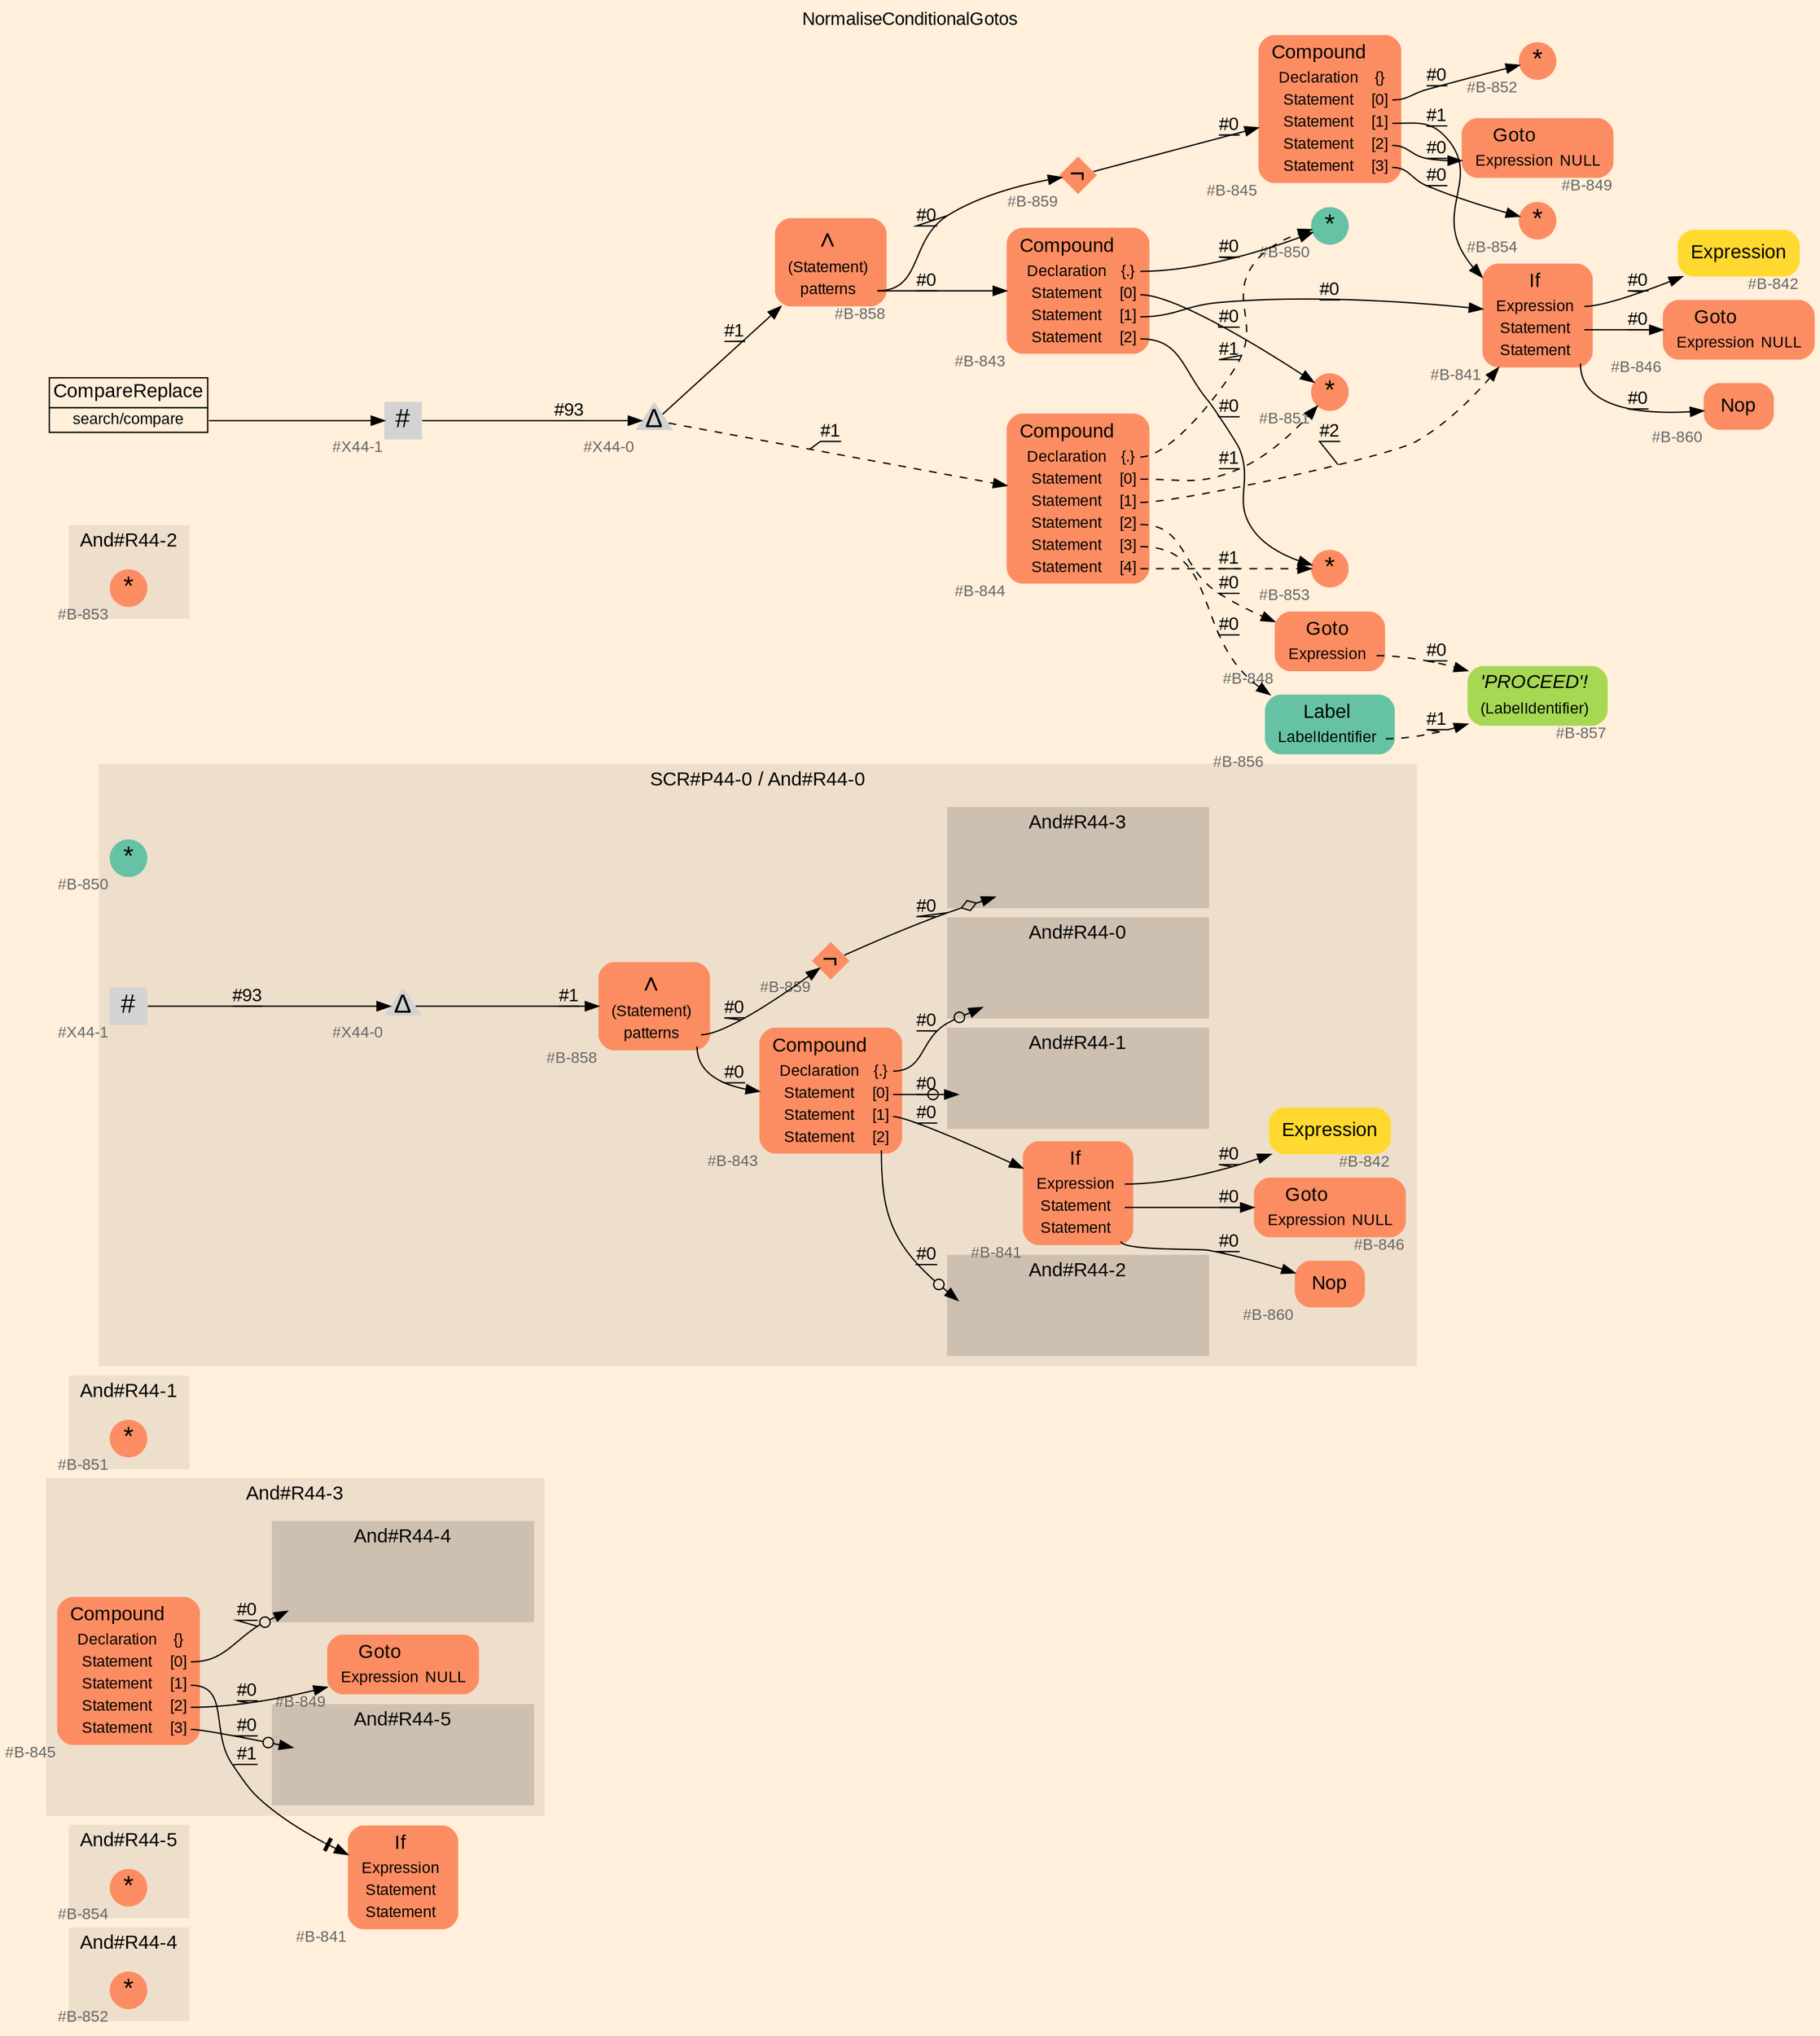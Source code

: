 digraph "NormaliseConditionalGotos" {
label = "NormaliseConditionalGotos"
labelloc = t
graph [
    rankdir = "LR"
    ranksep = 0.3
    bgcolor = antiquewhite1
    color = black
    fontcolor = black
    fontname = "Arial"
];
node [
    fontname = "Arial"
];
edge [
    fontname = "Arial"
];

// -------------------- figure And#R44-4 --------------------
// -------- region And#R44-4 ----------
subgraph "clusterAnd#R44-4" {
    label = "And#R44-4"
    style = "filled"
    color = antiquewhite2
    fontsize = "15"
    // -------- block And#R44-4/#B-852 ----------
    "And#R44-4/#B-852" [
        fillcolor = "/set28/2"
        xlabel = "#B-852"
        fontsize = "12"
        fontcolor = grey40
        shape = "circle"
        label = <<FONT COLOR="black" POINT-SIZE="20">*</FONT>>
        style = "filled"
        penwidth = 0.0
        fixedsize = true
        width = 0.4
        height = 0.4
    ];
    
}


// -------------------- figure And#R44-5 --------------------
// -------- region And#R44-5 ----------
subgraph "clusterAnd#R44-5" {
    label = "And#R44-5"
    style = "filled"
    color = antiquewhite2
    fontsize = "15"
    // -------- block And#R44-5/#B-854 ----------
    "And#R44-5/#B-854" [
        fillcolor = "/set28/2"
        xlabel = "#B-854"
        fontsize = "12"
        fontcolor = grey40
        shape = "circle"
        label = <<FONT COLOR="black" POINT-SIZE="20">*</FONT>>
        style = "filled"
        penwidth = 0.0
        fixedsize = true
        width = 0.4
        height = 0.4
    ];
    
}


// -------------------- figure And#R44-3 --------------------
// -------- region And#R44-3 ----------
subgraph "clusterAnd#R44-3" {
    label = "And#R44-3"
    style = "filled"
    color = antiquewhite2
    fontsize = "15"
    // -------- block And#R44-3/#B-845 ----------
    "And#R44-3/#B-845" [
        fillcolor = "/set28/2"
        xlabel = "#B-845"
        fontsize = "12"
        fontcolor = grey40
        shape = "plaintext"
        label = <<TABLE BORDER="0" CELLBORDER="0" CELLSPACING="0">
         <TR><TD><FONT COLOR="black" POINT-SIZE="15">Compound</FONT></TD></TR>
         <TR><TD><FONT COLOR="black" POINT-SIZE="12">Declaration</FONT></TD><TD PORT="port0"><FONT COLOR="black" POINT-SIZE="12">{}</FONT></TD></TR>
         <TR><TD><FONT COLOR="black" POINT-SIZE="12">Statement</FONT></TD><TD PORT="port1"><FONT COLOR="black" POINT-SIZE="12">[0]</FONT></TD></TR>
         <TR><TD><FONT COLOR="black" POINT-SIZE="12">Statement</FONT></TD><TD PORT="port2"><FONT COLOR="black" POINT-SIZE="12">[1]</FONT></TD></TR>
         <TR><TD><FONT COLOR="black" POINT-SIZE="12">Statement</FONT></TD><TD PORT="port3"><FONT COLOR="black" POINT-SIZE="12">[2]</FONT></TD></TR>
         <TR><TD><FONT COLOR="black" POINT-SIZE="12">Statement</FONT></TD><TD PORT="port4"><FONT COLOR="black" POINT-SIZE="12">[3]</FONT></TD></TR>
        </TABLE>>
        style = "rounded,filled"
    ];
    
    // -------- block And#R44-3/#B-849 ----------
    "And#R44-3/#B-849" [
        fillcolor = "/set28/2"
        xlabel = "#B-849"
        fontsize = "12"
        fontcolor = grey40
        shape = "plaintext"
        label = <<TABLE BORDER="0" CELLBORDER="0" CELLSPACING="0">
         <TR><TD><FONT COLOR="black" POINT-SIZE="15">Goto</FONT></TD></TR>
         <TR><TD><FONT COLOR="black" POINT-SIZE="12">Expression</FONT></TD><TD PORT="port0"><FONT COLOR="black" POINT-SIZE="12">NULL</FONT></TD></TR>
        </TABLE>>
        style = "rounded,filled"
    ];
    
    // -------- region And#R44-3/And#R44-4 ----------
    subgraph "clusterAnd#R44-3/And#R44-4" {
        label = "And#R44-4"
        style = "filled"
        color = antiquewhite3
        fontsize = "15"
        // -------- block And#R44-3/And#R44-4/#B-852 ----------
        "And#R44-3/And#R44-4/#B-852" [
            fillcolor = "/set28/2"
            xlabel = "#B-852"
            fontsize = "12"
            fontcolor = grey40
            shape = "none"
            style = "invisible"
        ];
        
    }
    
    // -------- region And#R44-3/And#R44-5 ----------
    subgraph "clusterAnd#R44-3/And#R44-5" {
        label = "And#R44-5"
        style = "filled"
        color = antiquewhite3
        fontsize = "15"
        // -------- block And#R44-3/And#R44-5/#B-854 ----------
        "And#R44-3/And#R44-5/#B-854" [
            fillcolor = "/set28/2"
            xlabel = "#B-854"
            fontsize = "12"
            fontcolor = grey40
            shape = "none"
            style = "invisible"
        ];
        
    }
    
}

// -------- block And#R44-3/#B-841 ----------
"And#R44-3/#B-841" [
    fillcolor = "/set28/2"
    xlabel = "#B-841"
    fontsize = "12"
    fontcolor = grey40
    shape = "plaintext"
    label = <<TABLE BORDER="0" CELLBORDER="0" CELLSPACING="0">
     <TR><TD><FONT COLOR="black" POINT-SIZE="15">If</FONT></TD></TR>
     <TR><TD><FONT COLOR="black" POINT-SIZE="12">Expression</FONT></TD><TD PORT="port0"></TD></TR>
     <TR><TD><FONT COLOR="black" POINT-SIZE="12">Statement</FONT></TD><TD PORT="port1"></TD></TR>
     <TR><TD><FONT COLOR="black" POINT-SIZE="12">Statement</FONT></TD><TD PORT="port2"></TD></TR>
    </TABLE>>
    style = "rounded,filled"
];

"And#R44-3/#B-845":port1 -> "And#R44-3/And#R44-4/#B-852" [
    arrowhead="normalnoneodot"
    label = "#0"
    decorate = true
    color = black
    fontcolor = black
];

"And#R44-3/#B-845":port2 -> "And#R44-3/#B-841" [
    arrowhead="normalnonetee"
    label = "#1"
    decorate = true
    color = black
    fontcolor = black
];

"And#R44-3/#B-845":port3 -> "And#R44-3/#B-849" [
    label = "#0"
    decorate = true
    color = black
    fontcolor = black
];

"And#R44-3/#B-845":port4 -> "And#R44-3/And#R44-5/#B-854" [
    arrowhead="normalnoneodot"
    label = "#0"
    decorate = true
    color = black
    fontcolor = black
];


// -------------------- figure And#R44-1 --------------------
// -------- region And#R44-1 ----------
subgraph "clusterAnd#R44-1" {
    label = "And#R44-1"
    style = "filled"
    color = antiquewhite2
    fontsize = "15"
    // -------- block And#R44-1/#B-851 ----------
    "And#R44-1/#B-851" [
        fillcolor = "/set28/2"
        xlabel = "#B-851"
        fontsize = "12"
        fontcolor = grey40
        shape = "circle"
        label = <<FONT COLOR="black" POINT-SIZE="20">*</FONT>>
        style = "filled"
        penwidth = 0.0
        fixedsize = true
        width = 0.4
        height = 0.4
    ];
    
}


// -------------------- figure And#R44-0 --------------------
// -------- region And#R44-0 ----------
subgraph "clusterAnd#R44-0" {
    label = "And#R44-0"
    style = "filled"
    color = antiquewhite2
    fontsize = "15"
    // -------- block And#R44-0/#B-850 ----------
    "And#R44-0/#B-850" [
        fillcolor = "/set28/1"
        xlabel = "#B-850"
        fontsize = "12"
        fontcolor = grey40
        shape = "circle"
        label = <<FONT COLOR="black" POINT-SIZE="20">*</FONT>>
        style = "filled"
        penwidth = 0.0
        fixedsize = true
        width = 0.4
        height = 0.4
    ];
    
}


// -------------------- figure And#R44-2 --------------------
// -------- region And#R44-2 ----------
subgraph "clusterAnd#R44-2" {
    label = "And#R44-2"
    style = "filled"
    color = antiquewhite2
    fontsize = "15"
    // -------- block And#R44-2/#B-853 ----------
    "And#R44-2/#B-853" [
        fillcolor = "/set28/2"
        xlabel = "#B-853"
        fontsize = "12"
        fontcolor = grey40
        shape = "circle"
        label = <<FONT COLOR="black" POINT-SIZE="20">*</FONT>>
        style = "filled"
        penwidth = 0.0
        fixedsize = true
        width = 0.4
        height = 0.4
    ];
    
}


// -------------------- figure And#R44-0 --------------------
// -------- region And#R44-0 ----------
subgraph "clusterAnd#R44-0" {
    label = "SCR#P44-0 / And#R44-0"
    style = "filled"
    color = antiquewhite2
    fontsize = "15"
    // -------- block And#R44-0/#X44-0 ----------
    "And#R44-0/#X44-0" [
        xlabel = "#X44-0"
        fontsize = "12"
        fontcolor = grey40
        shape = "triangle"
        label = <<FONT COLOR="black" POINT-SIZE="20">Δ</FONT>>
        style = "filled"
        penwidth = 0.0
        fixedsize = true
        width = 0.4
        height = 0.4
    ];
    
    // -------- block And#R44-0/#B-860 ----------
    "And#R44-0/#B-860" [
        fillcolor = "/set28/2"
        xlabel = "#B-860"
        fontsize = "12"
        fontcolor = grey40
        shape = "plaintext"
        label = <<TABLE BORDER="0" CELLBORDER="0" CELLSPACING="0">
         <TR><TD><FONT COLOR="black" POINT-SIZE="15">Nop</FONT></TD></TR>
        </TABLE>>
        style = "rounded,filled"
    ];
    
    // -------- block And#R44-0/#B-843 ----------
    "And#R44-0/#B-843" [
        fillcolor = "/set28/2"
        xlabel = "#B-843"
        fontsize = "12"
        fontcolor = grey40
        shape = "plaintext"
        label = <<TABLE BORDER="0" CELLBORDER="0" CELLSPACING="0">
         <TR><TD><FONT COLOR="black" POINT-SIZE="15">Compound</FONT></TD></TR>
         <TR><TD><FONT COLOR="black" POINT-SIZE="12">Declaration</FONT></TD><TD PORT="port0"><FONT COLOR="black" POINT-SIZE="12">{.}</FONT></TD></TR>
         <TR><TD><FONT COLOR="black" POINT-SIZE="12">Statement</FONT></TD><TD PORT="port1"><FONT COLOR="black" POINT-SIZE="12">[0]</FONT></TD></TR>
         <TR><TD><FONT COLOR="black" POINT-SIZE="12">Statement</FONT></TD><TD PORT="port2"><FONT COLOR="black" POINT-SIZE="12">[1]</FONT></TD></TR>
         <TR><TD><FONT COLOR="black" POINT-SIZE="12">Statement</FONT></TD><TD PORT="port3"><FONT COLOR="black" POINT-SIZE="12">[2]</FONT></TD></TR>
        </TABLE>>
        style = "rounded,filled"
    ];
    
    // -------- block And#R44-0/#B-841 ----------
    "And#R44-0/#B-841" [
        fillcolor = "/set28/2"
        xlabel = "#B-841"
        fontsize = "12"
        fontcolor = grey40
        shape = "plaintext"
        label = <<TABLE BORDER="0" CELLBORDER="0" CELLSPACING="0">
         <TR><TD><FONT COLOR="black" POINT-SIZE="15">If</FONT></TD></TR>
         <TR><TD><FONT COLOR="black" POINT-SIZE="12">Expression</FONT></TD><TD PORT="port0"></TD></TR>
         <TR><TD><FONT COLOR="black" POINT-SIZE="12">Statement</FONT></TD><TD PORT="port1"></TD></TR>
         <TR><TD><FONT COLOR="black" POINT-SIZE="12">Statement</FONT></TD><TD PORT="port2"></TD></TR>
        </TABLE>>
        style = "rounded,filled"
    ];
    
    // -------- block And#R44-0/#B-858 ----------
    "And#R44-0/#B-858" [
        fillcolor = "/set28/2"
        xlabel = "#B-858"
        fontsize = "12"
        fontcolor = grey40
        shape = "plaintext"
        label = <<TABLE BORDER="0" CELLBORDER="0" CELLSPACING="0">
         <TR><TD><FONT COLOR="black" POINT-SIZE="20">∧</FONT></TD></TR>
         <TR><TD><FONT COLOR="black" POINT-SIZE="12">(Statement)</FONT></TD><TD PORT="port0"></TD></TR>
         <TR><TD><FONT COLOR="black" POINT-SIZE="12">patterns</FONT></TD><TD PORT="port1"></TD></TR>
        </TABLE>>
        style = "rounded,filled"
    ];
    
    // -------- block And#R44-0/#B-859 ----------
    "And#R44-0/#B-859" [
        fillcolor = "/set28/2"
        xlabel = "#B-859"
        fontsize = "12"
        fontcolor = grey40
        shape = "diamond"
        label = <<FONT COLOR="black" POINT-SIZE="20">¬</FONT>>
        style = "filled"
        penwidth = 0.0
        fixedsize = true
        width = 0.4
        height = 0.4
    ];
    
    // -------- block And#R44-0/#X44-1 ----------
    "And#R44-0/#X44-1" [
        xlabel = "#X44-1"
        fontsize = "12"
        fontcolor = grey40
        shape = "square"
        label = <<FONT COLOR="black" POINT-SIZE="20">#</FONT>>
        style = "filled"
        penwidth = 0.0
        fixedsize = true
        width = 0.4
        height = 0.4
    ];
    
    // -------- block And#R44-0/#B-842 ----------
    "And#R44-0/#B-842" [
        fillcolor = "/set28/6"
        xlabel = "#B-842"
        fontsize = "12"
        fontcolor = grey40
        shape = "plaintext"
        label = <<TABLE BORDER="0" CELLBORDER="0" CELLSPACING="0">
         <TR><TD><FONT COLOR="black" POINT-SIZE="15">Expression</FONT></TD></TR>
        </TABLE>>
        style = "rounded,filled"
    ];
    
    // -------- block And#R44-0/#B-846 ----------
    "And#R44-0/#B-846" [
        fillcolor = "/set28/2"
        xlabel = "#B-846"
        fontsize = "12"
        fontcolor = grey40
        shape = "plaintext"
        label = <<TABLE BORDER="0" CELLBORDER="0" CELLSPACING="0">
         <TR><TD><FONT COLOR="black" POINT-SIZE="15">Goto</FONT></TD></TR>
         <TR><TD><FONT COLOR="black" POINT-SIZE="12">Expression</FONT></TD><TD PORT="port0"><FONT COLOR="black" POINT-SIZE="12">NULL</FONT></TD></TR>
        </TABLE>>
        style = "rounded,filled"
    ];
    
    // -------- region And#R44-0/And#R44-0 ----------
    subgraph "clusterAnd#R44-0/And#R44-0" {
        label = "And#R44-0"
        style = "filled"
        color = antiquewhite3
        fontsize = "15"
        // -------- block And#R44-0/And#R44-0/#B-850 ----------
        "And#R44-0/And#R44-0/#B-850" [
            fillcolor = "/set28/1"
            xlabel = "#B-850"
            fontsize = "12"
            fontcolor = grey40
            shape = "none"
            style = "invisible"
        ];
        
    }
    
    // -------- region And#R44-0/And#R44-1 ----------
    subgraph "clusterAnd#R44-0/And#R44-1" {
        label = "And#R44-1"
        style = "filled"
        color = antiquewhite3
        fontsize = "15"
        // -------- block And#R44-0/And#R44-1/#B-851 ----------
        "And#R44-0/And#R44-1/#B-851" [
            fillcolor = "/set28/2"
            xlabel = "#B-851"
            fontsize = "12"
            fontcolor = grey40
            shape = "none"
            style = "invisible"
        ];
        
    }
    
    // -------- region And#R44-0/And#R44-2 ----------
    subgraph "clusterAnd#R44-0/And#R44-2" {
        label = "And#R44-2"
        style = "filled"
        color = antiquewhite3
        fontsize = "15"
        // -------- block And#R44-0/And#R44-2/#B-853 ----------
        "And#R44-0/And#R44-2/#B-853" [
            fillcolor = "/set28/2"
            xlabel = "#B-853"
            fontsize = "12"
            fontcolor = grey40
            shape = "none"
            style = "invisible"
        ];
        
    }
    
    // -------- region And#R44-0/And#R44-3 ----------
    subgraph "clusterAnd#R44-0/And#R44-3" {
        label = "And#R44-3"
        style = "filled"
        color = antiquewhite3
        fontsize = "15"
        // -------- block And#R44-0/And#R44-3/#B-845 ----------
        "And#R44-0/And#R44-3/#B-845" [
            fillcolor = "/set28/2"
            xlabel = "#B-845"
            fontsize = "12"
            fontcolor = grey40
            shape = "none"
            style = "invisible"
        ];
        
    }
    
}

"And#R44-0/#X44-0" -> "And#R44-0/#B-858" [
    label = "#1"
    decorate = true
    color = black
    fontcolor = black
];

"And#R44-0/#B-843":port0 -> "And#R44-0/And#R44-0/#B-850" [
    arrowhead="normalnoneodot"
    label = "#0"
    decorate = true
    color = black
    fontcolor = black
];

"And#R44-0/#B-843":port1 -> "And#R44-0/And#R44-1/#B-851" [
    arrowhead="normalnoneodot"
    label = "#0"
    decorate = true
    color = black
    fontcolor = black
];

"And#R44-0/#B-843":port2 -> "And#R44-0/#B-841" [
    label = "#0"
    decorate = true
    color = black
    fontcolor = black
];

"And#R44-0/#B-843":port3 -> "And#R44-0/And#R44-2/#B-853" [
    arrowhead="normalnoneodot"
    label = "#0"
    decorate = true
    color = black
    fontcolor = black
];

"And#R44-0/#B-841":port0 -> "And#R44-0/#B-842" [
    label = "#0"
    decorate = true
    color = black
    fontcolor = black
];

"And#R44-0/#B-841":port1 -> "And#R44-0/#B-846" [
    label = "#0"
    decorate = true
    color = black
    fontcolor = black
];

"And#R44-0/#B-841":port2 -> "And#R44-0/#B-860" [
    label = "#0"
    decorate = true
    color = black
    fontcolor = black
];

"And#R44-0/#B-858":port1 -> "And#R44-0/#B-843" [
    label = "#0"
    decorate = true
    color = black
    fontcolor = black
];

"And#R44-0/#B-858":port1 -> "And#R44-0/#B-859" [
    label = "#0"
    decorate = true
    color = black
    fontcolor = black
];

"And#R44-0/#B-859" -> "And#R44-0/And#R44-3/#B-845" [
    arrowhead="normalnoneodiamond"
    label = "#0"
    decorate = true
    color = black
    fontcolor = black
];

"And#R44-0/#X44-1" -> "And#R44-0/#X44-0" [
    label = "#93"
    decorate = true
    color = black
    fontcolor = black
];


// -------------------- transformation figure --------------------
// -------- block CR#X44-2 ----------
"CR#X44-2" [
    fillcolor = antiquewhite1
    fontsize = "12"
    fontcolor = grey40
    shape = "plaintext"
    label = <<TABLE BORDER="0" CELLBORDER="1" CELLSPACING="0">
     <TR><TD><FONT COLOR="black" POINT-SIZE="15">CompareReplace</FONT></TD></TR>
     <TR><TD PORT="port0"><FONT COLOR="black" POINT-SIZE="12">search/compare</FONT></TD></TR>
    </TABLE>>
    style = "filled"
    color = black
];

// -------- block #X44-1 ----------
"#X44-1" [
    xlabel = "#X44-1"
    fontsize = "12"
    fontcolor = grey40
    shape = "square"
    label = <<FONT COLOR="black" POINT-SIZE="20">#</FONT>>
    style = "filled"
    penwidth = 0.0
    fixedsize = true
    width = 0.4
    height = 0.4
];

// -------- block #X44-0 ----------
"#X44-0" [
    xlabel = "#X44-0"
    fontsize = "12"
    fontcolor = grey40
    shape = "triangle"
    label = <<FONT COLOR="black" POINT-SIZE="20">Δ</FONT>>
    style = "filled"
    penwidth = 0.0
    fixedsize = true
    width = 0.4
    height = 0.4
];

// -------- block #B-858 ----------
"#B-858" [
    fillcolor = "/set28/2"
    xlabel = "#B-858"
    fontsize = "12"
    fontcolor = grey40
    shape = "plaintext"
    label = <<TABLE BORDER="0" CELLBORDER="0" CELLSPACING="0">
     <TR><TD><FONT COLOR="black" POINT-SIZE="20">∧</FONT></TD></TR>
     <TR><TD><FONT COLOR="black" POINT-SIZE="12">(Statement)</FONT></TD><TD PORT="port0"></TD></TR>
     <TR><TD><FONT COLOR="black" POINT-SIZE="12">patterns</FONT></TD><TD PORT="port1"></TD></TR>
    </TABLE>>
    style = "rounded,filled"
];

// -------- block #B-843 ----------
"#B-843" [
    fillcolor = "/set28/2"
    xlabel = "#B-843"
    fontsize = "12"
    fontcolor = grey40
    shape = "plaintext"
    label = <<TABLE BORDER="0" CELLBORDER="0" CELLSPACING="0">
     <TR><TD><FONT COLOR="black" POINT-SIZE="15">Compound</FONT></TD></TR>
     <TR><TD><FONT COLOR="black" POINT-SIZE="12">Declaration</FONT></TD><TD PORT="port0"><FONT COLOR="black" POINT-SIZE="12">{.}</FONT></TD></TR>
     <TR><TD><FONT COLOR="black" POINT-SIZE="12">Statement</FONT></TD><TD PORT="port1"><FONT COLOR="black" POINT-SIZE="12">[0]</FONT></TD></TR>
     <TR><TD><FONT COLOR="black" POINT-SIZE="12">Statement</FONT></TD><TD PORT="port2"><FONT COLOR="black" POINT-SIZE="12">[1]</FONT></TD></TR>
     <TR><TD><FONT COLOR="black" POINT-SIZE="12">Statement</FONT></TD><TD PORT="port3"><FONT COLOR="black" POINT-SIZE="12">[2]</FONT></TD></TR>
    </TABLE>>
    style = "rounded,filled"
];

// -------- block #B-850 ----------
"#B-850" [
    fillcolor = "/set28/1"
    xlabel = "#B-850"
    fontsize = "12"
    fontcolor = grey40
    shape = "circle"
    label = <<FONT COLOR="black" POINT-SIZE="20">*</FONT>>
    style = "filled"
    penwidth = 0.0
    fixedsize = true
    width = 0.4
    height = 0.4
];

// -------- block #B-851 ----------
"#B-851" [
    fillcolor = "/set28/2"
    xlabel = "#B-851"
    fontsize = "12"
    fontcolor = grey40
    shape = "circle"
    label = <<FONT COLOR="black" POINT-SIZE="20">*</FONT>>
    style = "filled"
    penwidth = 0.0
    fixedsize = true
    width = 0.4
    height = 0.4
];

// -------- block #B-841 ----------
"#B-841" [
    fillcolor = "/set28/2"
    xlabel = "#B-841"
    fontsize = "12"
    fontcolor = grey40
    shape = "plaintext"
    label = <<TABLE BORDER="0" CELLBORDER="0" CELLSPACING="0">
     <TR><TD><FONT COLOR="black" POINT-SIZE="15">If</FONT></TD></TR>
     <TR><TD><FONT COLOR="black" POINT-SIZE="12">Expression</FONT></TD><TD PORT="port0"></TD></TR>
     <TR><TD><FONT COLOR="black" POINT-SIZE="12">Statement</FONT></TD><TD PORT="port1"></TD></TR>
     <TR><TD><FONT COLOR="black" POINT-SIZE="12">Statement</FONT></TD><TD PORT="port2"></TD></TR>
    </TABLE>>
    style = "rounded,filled"
];

// -------- block #B-842 ----------
"#B-842" [
    fillcolor = "/set28/6"
    xlabel = "#B-842"
    fontsize = "12"
    fontcolor = grey40
    shape = "plaintext"
    label = <<TABLE BORDER="0" CELLBORDER="0" CELLSPACING="0">
     <TR><TD><FONT COLOR="black" POINT-SIZE="15">Expression</FONT></TD></TR>
    </TABLE>>
    style = "rounded,filled"
];

// -------- block #B-846 ----------
"#B-846" [
    fillcolor = "/set28/2"
    xlabel = "#B-846"
    fontsize = "12"
    fontcolor = grey40
    shape = "plaintext"
    label = <<TABLE BORDER="0" CELLBORDER="0" CELLSPACING="0">
     <TR><TD><FONT COLOR="black" POINT-SIZE="15">Goto</FONT></TD></TR>
     <TR><TD><FONT COLOR="black" POINT-SIZE="12">Expression</FONT></TD><TD PORT="port0"><FONT COLOR="black" POINT-SIZE="12">NULL</FONT></TD></TR>
    </TABLE>>
    style = "rounded,filled"
];

// -------- block #B-860 ----------
"#B-860" [
    fillcolor = "/set28/2"
    xlabel = "#B-860"
    fontsize = "12"
    fontcolor = grey40
    shape = "plaintext"
    label = <<TABLE BORDER="0" CELLBORDER="0" CELLSPACING="0">
     <TR><TD><FONT COLOR="black" POINT-SIZE="15">Nop</FONT></TD></TR>
    </TABLE>>
    style = "rounded,filled"
];

// -------- block #B-853 ----------
"#B-853" [
    fillcolor = "/set28/2"
    xlabel = "#B-853"
    fontsize = "12"
    fontcolor = grey40
    shape = "circle"
    label = <<FONT COLOR="black" POINT-SIZE="20">*</FONT>>
    style = "filled"
    penwidth = 0.0
    fixedsize = true
    width = 0.4
    height = 0.4
];

// -------- block #B-859 ----------
"#B-859" [
    fillcolor = "/set28/2"
    xlabel = "#B-859"
    fontsize = "12"
    fontcolor = grey40
    shape = "diamond"
    label = <<FONT COLOR="black" POINT-SIZE="20">¬</FONT>>
    style = "filled"
    penwidth = 0.0
    fixedsize = true
    width = 0.4
    height = 0.4
];

// -------- block #B-845 ----------
"#B-845" [
    fillcolor = "/set28/2"
    xlabel = "#B-845"
    fontsize = "12"
    fontcolor = grey40
    shape = "plaintext"
    label = <<TABLE BORDER="0" CELLBORDER="0" CELLSPACING="0">
     <TR><TD><FONT COLOR="black" POINT-SIZE="15">Compound</FONT></TD></TR>
     <TR><TD><FONT COLOR="black" POINT-SIZE="12">Declaration</FONT></TD><TD PORT="port0"><FONT COLOR="black" POINT-SIZE="12">{}</FONT></TD></TR>
     <TR><TD><FONT COLOR="black" POINT-SIZE="12">Statement</FONT></TD><TD PORT="port1"><FONT COLOR="black" POINT-SIZE="12">[0]</FONT></TD></TR>
     <TR><TD><FONT COLOR="black" POINT-SIZE="12">Statement</FONT></TD><TD PORT="port2"><FONT COLOR="black" POINT-SIZE="12">[1]</FONT></TD></TR>
     <TR><TD><FONT COLOR="black" POINT-SIZE="12">Statement</FONT></TD><TD PORT="port3"><FONT COLOR="black" POINT-SIZE="12">[2]</FONT></TD></TR>
     <TR><TD><FONT COLOR="black" POINT-SIZE="12">Statement</FONT></TD><TD PORT="port4"><FONT COLOR="black" POINT-SIZE="12">[3]</FONT></TD></TR>
    </TABLE>>
    style = "rounded,filled"
];

// -------- block #B-852 ----------
"#B-852" [
    fillcolor = "/set28/2"
    xlabel = "#B-852"
    fontsize = "12"
    fontcolor = grey40
    shape = "circle"
    label = <<FONT COLOR="black" POINT-SIZE="20">*</FONT>>
    style = "filled"
    penwidth = 0.0
    fixedsize = true
    width = 0.4
    height = 0.4
];

// -------- block #B-849 ----------
"#B-849" [
    fillcolor = "/set28/2"
    xlabel = "#B-849"
    fontsize = "12"
    fontcolor = grey40
    shape = "plaintext"
    label = <<TABLE BORDER="0" CELLBORDER="0" CELLSPACING="0">
     <TR><TD><FONT COLOR="black" POINT-SIZE="15">Goto</FONT></TD></TR>
     <TR><TD><FONT COLOR="black" POINT-SIZE="12">Expression</FONT></TD><TD PORT="port0"><FONT COLOR="black" POINT-SIZE="12">NULL</FONT></TD></TR>
    </TABLE>>
    style = "rounded,filled"
];

// -------- block #B-854 ----------
"#B-854" [
    fillcolor = "/set28/2"
    xlabel = "#B-854"
    fontsize = "12"
    fontcolor = grey40
    shape = "circle"
    label = <<FONT COLOR="black" POINT-SIZE="20">*</FONT>>
    style = "filled"
    penwidth = 0.0
    fixedsize = true
    width = 0.4
    height = 0.4
];

// -------- block #B-844 ----------
"#B-844" [
    fillcolor = "/set28/2"
    xlabel = "#B-844"
    fontsize = "12"
    fontcolor = grey40
    shape = "plaintext"
    label = <<TABLE BORDER="0" CELLBORDER="0" CELLSPACING="0">
     <TR><TD><FONT COLOR="black" POINT-SIZE="15">Compound</FONT></TD></TR>
     <TR><TD><FONT COLOR="black" POINT-SIZE="12">Declaration</FONT></TD><TD PORT="port0"><FONT COLOR="black" POINT-SIZE="12">{.}</FONT></TD></TR>
     <TR><TD><FONT COLOR="black" POINT-SIZE="12">Statement</FONT></TD><TD PORT="port1"><FONT COLOR="black" POINT-SIZE="12">[0]</FONT></TD></TR>
     <TR><TD><FONT COLOR="black" POINT-SIZE="12">Statement</FONT></TD><TD PORT="port2"><FONT COLOR="black" POINT-SIZE="12">[1]</FONT></TD></TR>
     <TR><TD><FONT COLOR="black" POINT-SIZE="12">Statement</FONT></TD><TD PORT="port3"><FONT COLOR="black" POINT-SIZE="12">[2]</FONT></TD></TR>
     <TR><TD><FONT COLOR="black" POINT-SIZE="12">Statement</FONT></TD><TD PORT="port4"><FONT COLOR="black" POINT-SIZE="12">[3]</FONT></TD></TR>
     <TR><TD><FONT COLOR="black" POINT-SIZE="12">Statement</FONT></TD><TD PORT="port5"><FONT COLOR="black" POINT-SIZE="12">[4]</FONT></TD></TR>
    </TABLE>>
    style = "rounded,filled"
];

// -------- block #B-848 ----------
"#B-848" [
    fillcolor = "/set28/2"
    xlabel = "#B-848"
    fontsize = "12"
    fontcolor = grey40
    shape = "plaintext"
    label = <<TABLE BORDER="0" CELLBORDER="0" CELLSPACING="0">
     <TR><TD><FONT COLOR="black" POINT-SIZE="15">Goto</FONT></TD></TR>
     <TR><TD><FONT COLOR="black" POINT-SIZE="12">Expression</FONT></TD><TD PORT="port0"></TD></TR>
    </TABLE>>
    style = "rounded,filled"
];

// -------- block #B-857 ----------
"#B-857" [
    fillcolor = "/set28/5"
    xlabel = "#B-857"
    fontsize = "12"
    fontcolor = grey40
    shape = "plaintext"
    label = <<TABLE BORDER="0" CELLBORDER="0" CELLSPACING="0">
     <TR><TD><FONT COLOR="black" POINT-SIZE="15"><I>'PROCEED'!</I></FONT></TD></TR>
     <TR><TD><FONT COLOR="black" POINT-SIZE="12">(LabelIdentifier)</FONT></TD><TD PORT="port0"></TD></TR>
    </TABLE>>
    style = "rounded,filled"
];

// -------- block #B-856 ----------
"#B-856" [
    fillcolor = "/set28/1"
    xlabel = "#B-856"
    fontsize = "12"
    fontcolor = grey40
    shape = "plaintext"
    label = <<TABLE BORDER="0" CELLBORDER="0" CELLSPACING="0">
     <TR><TD><FONT COLOR="black" POINT-SIZE="15">Label</FONT></TD></TR>
     <TR><TD><FONT COLOR="black" POINT-SIZE="12">LabelIdentifier</FONT></TD><TD PORT="port0"></TD></TR>
    </TABLE>>
    style = "rounded,filled"
];

"CR#X44-2":port0 -> "#X44-1" [
    label = ""
    decorate = true
    color = black
    fontcolor = black
];

"#X44-1" -> "#X44-0" [
    label = "#93"
    decorate = true
    color = black
    fontcolor = black
];

"#X44-0" -> "#B-858" [
    label = "#1"
    decorate = true
    color = black
    fontcolor = black
];

"#X44-0" -> "#B-844" [
    style="dashed"
    label = "#1"
    decorate = true
    color = black
    fontcolor = black
];

"#B-858":port1 -> "#B-843" [
    label = "#0"
    decorate = true
    color = black
    fontcolor = black
];

"#B-858":port1 -> "#B-859" [
    label = "#0"
    decorate = true
    color = black
    fontcolor = black
];

"#B-843":port0 -> "#B-850" [
    label = "#0"
    decorate = true
    color = black
    fontcolor = black
];

"#B-843":port1 -> "#B-851" [
    label = "#0"
    decorate = true
    color = black
    fontcolor = black
];

"#B-843":port2 -> "#B-841" [
    label = "#0"
    decorate = true
    color = black
    fontcolor = black
];

"#B-843":port3 -> "#B-853" [
    label = "#0"
    decorate = true
    color = black
    fontcolor = black
];

"#B-841":port0 -> "#B-842" [
    label = "#0"
    decorate = true
    color = black
    fontcolor = black
];

"#B-841":port1 -> "#B-846" [
    label = "#0"
    decorate = true
    color = black
    fontcolor = black
];

"#B-841":port2 -> "#B-860" [
    label = "#0"
    decorate = true
    color = black
    fontcolor = black
];

"#B-859" -> "#B-845" [
    label = "#0"
    decorate = true
    color = black
    fontcolor = black
];

"#B-845":port1 -> "#B-852" [
    label = "#0"
    decorate = true
    color = black
    fontcolor = black
];

"#B-845":port2 -> "#B-841" [
    label = "#1"
    decorate = true
    color = black
    fontcolor = black
];

"#B-845":port3 -> "#B-849" [
    label = "#0"
    decorate = true
    color = black
    fontcolor = black
];

"#B-845":port4 -> "#B-854" [
    label = "#0"
    decorate = true
    color = black
    fontcolor = black
];

"#B-844":port0 -> "#B-850" [
    style="dashed"
    label = "#1"
    decorate = true
    color = black
    fontcolor = black
];

"#B-844":port1 -> "#B-851" [
    style="dashed"
    label = "#1"
    decorate = true
    color = black
    fontcolor = black
];

"#B-844":port2 -> "#B-841" [
    style="dashed"
    label = "#2"
    decorate = true
    color = black
    fontcolor = black
];

"#B-844":port3 -> "#B-848" [
    style="dashed"
    label = "#0"
    decorate = true
    color = black
    fontcolor = black
];

"#B-844":port4 -> "#B-856" [
    style="dashed"
    label = "#0"
    decorate = true
    color = black
    fontcolor = black
];

"#B-844":port5 -> "#B-853" [
    style="dashed"
    label = "#1"
    decorate = true
    color = black
    fontcolor = black
];

"#B-848":port0 -> "#B-857" [
    style="dashed"
    label = "#0"
    decorate = true
    color = black
    fontcolor = black
];

"#B-856":port0 -> "#B-857" [
    style="dashed"
    label = "#1"
    decorate = true
    color = black
    fontcolor = black
];


}
